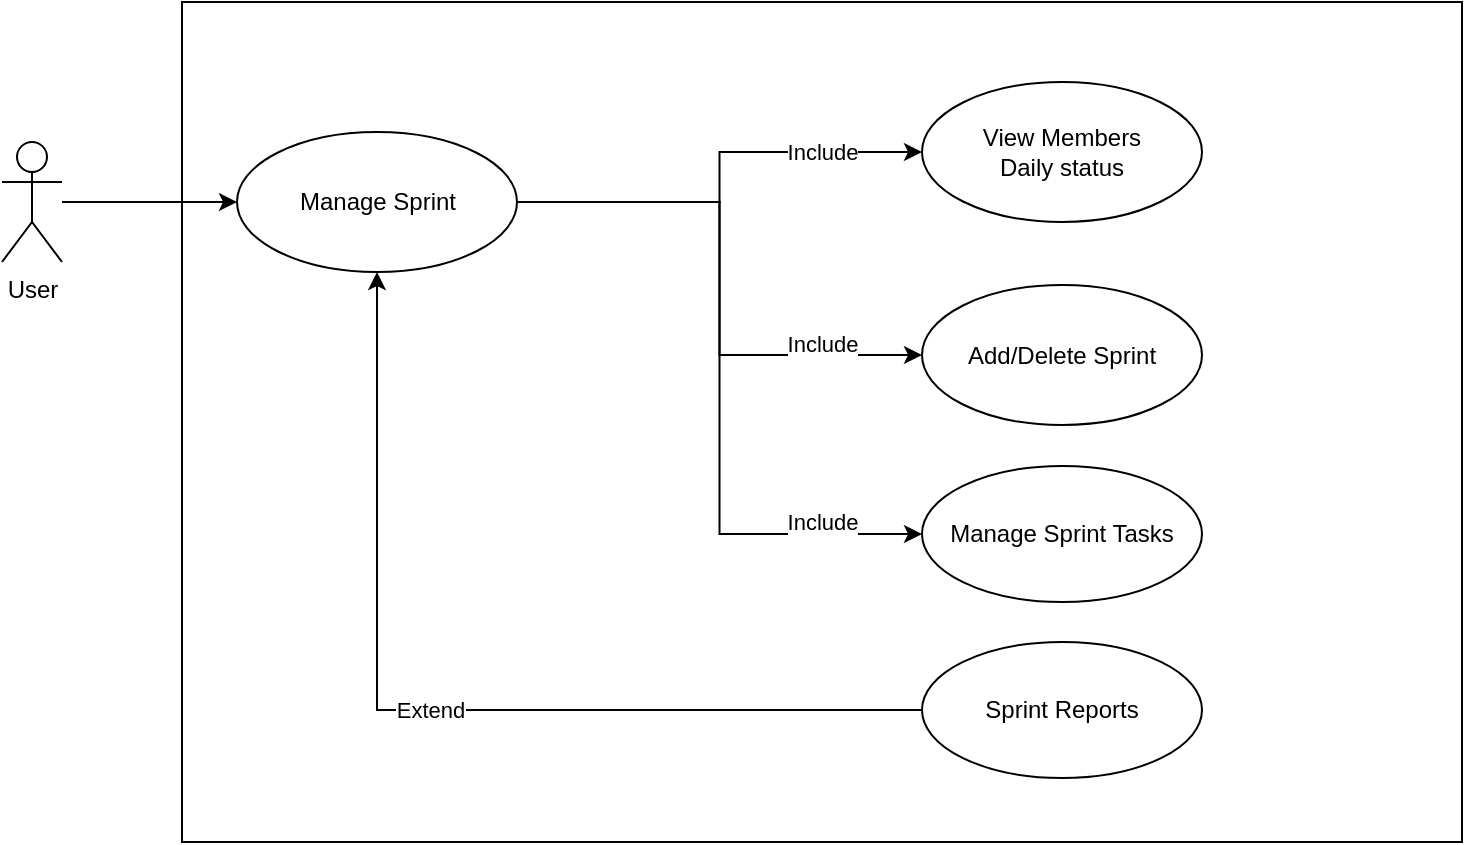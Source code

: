 <mxfile version="10.6.0" type="device"><diagram id="GeHluiFIqxktSoF3x_x0" name="Page-1"><mxGraphModel dx="797" dy="427" grid="1" gridSize="10" guides="1" tooltips="1" connect="1" arrows="1" fold="1" page="1" pageScale="1" pageWidth="827" pageHeight="1169" math="0" shadow="0"><root><mxCell id="0"/><mxCell id="1" parent="0"/><mxCell id="jgnetqOV_023wECxxetR-1" value="" style="rounded=0;whiteSpace=wrap;html=1;" vertex="1" parent="1"><mxGeometry x="130" y="40" width="640" height="420" as="geometry"/></mxCell><mxCell id="jgnetqOV_023wECxxetR-8" style="edgeStyle=orthogonalEdgeStyle;rounded=0;orthogonalLoop=1;jettySize=auto;html=1;" edge="1" parent="1" source="jgnetqOV_023wECxxetR-2" target="jgnetqOV_023wECxxetR-3"><mxGeometry relative="1" as="geometry"/></mxCell><mxCell id="jgnetqOV_023wECxxetR-2" value="User" style="shape=umlActor;verticalLabelPosition=bottom;labelBackgroundColor=#ffffff;verticalAlign=top;html=1;outlineConnect=0;" vertex="1" parent="1"><mxGeometry x="40" y="110" width="30" height="60" as="geometry"/></mxCell><mxCell id="jgnetqOV_023wECxxetR-15" value="Include" style="edgeStyle=orthogonalEdgeStyle;rounded=0;orthogonalLoop=1;jettySize=auto;html=1;entryX=0;entryY=0.5;entryDx=0;entryDy=0;" edge="1" parent="1" source="jgnetqOV_023wECxxetR-3" target="jgnetqOV_023wECxxetR-6"><mxGeometry x="0.559" relative="1" as="geometry"><mxPoint as="offset"/></mxGeometry></mxCell><mxCell id="jgnetqOV_023wECxxetR-16" value="Include" style="edgeStyle=orthogonalEdgeStyle;rounded=0;orthogonalLoop=1;jettySize=auto;html=1;entryX=0;entryY=0.5;entryDx=0;entryDy=0;" edge="1" parent="1" source="jgnetqOV_023wECxxetR-3" target="jgnetqOV_023wECxxetR-4"><mxGeometry x="0.641" y="6" relative="1" as="geometry"><mxPoint as="offset"/></mxGeometry></mxCell><mxCell id="jgnetqOV_023wECxxetR-17" value="Include" style="edgeStyle=orthogonalEdgeStyle;rounded=0;orthogonalLoop=1;jettySize=auto;html=1;entryX=0;entryY=0.5;entryDx=0;entryDy=0;" edge="1" parent="1" source="jgnetqOV_023wECxxetR-3" target="jgnetqOV_023wECxxetR-11"><mxGeometry x="0.728" y="6" relative="1" as="geometry"><mxPoint as="offset"/></mxGeometry></mxCell><mxCell id="jgnetqOV_023wECxxetR-3" value="Manage Sprint" style="ellipse;whiteSpace=wrap;html=1;" vertex="1" parent="1"><mxGeometry x="157.5" y="105" width="140" height="70" as="geometry"/></mxCell><mxCell id="jgnetqOV_023wECxxetR-4" value="Add/Delete Sprint" style="ellipse;whiteSpace=wrap;html=1;" vertex="1" parent="1"><mxGeometry x="500" y="181.5" width="140" height="70" as="geometry"/></mxCell><mxCell id="jgnetqOV_023wECxxetR-6" value="&lt;div&gt;View Members&lt;/div&gt;&lt;div&gt;Daily status&lt;br&gt;&lt;/div&gt;" style="ellipse;whiteSpace=wrap;html=1;" vertex="1" parent="1"><mxGeometry x="500" y="80" width="140" height="70" as="geometry"/></mxCell><mxCell id="jgnetqOV_023wECxxetR-11" value="Manage Sprint Tasks" style="ellipse;whiteSpace=wrap;html=1;" vertex="1" parent="1"><mxGeometry x="500" y="272" width="140" height="68" as="geometry"/></mxCell><mxCell id="jgnetqOV_023wECxxetR-18" value="Extend" style="edgeStyle=orthogonalEdgeStyle;rounded=0;orthogonalLoop=1;jettySize=auto;html=1;" edge="1" parent="1" source="jgnetqOV_023wECxxetR-13" target="jgnetqOV_023wECxxetR-3"><mxGeometry relative="1" as="geometry"/></mxCell><mxCell id="jgnetqOV_023wECxxetR-13" value="Sprint Reports" style="ellipse;whiteSpace=wrap;html=1;" vertex="1" parent="1"><mxGeometry x="500" y="360" width="140" height="68" as="geometry"/></mxCell></root></mxGraphModel></diagram></mxfile>